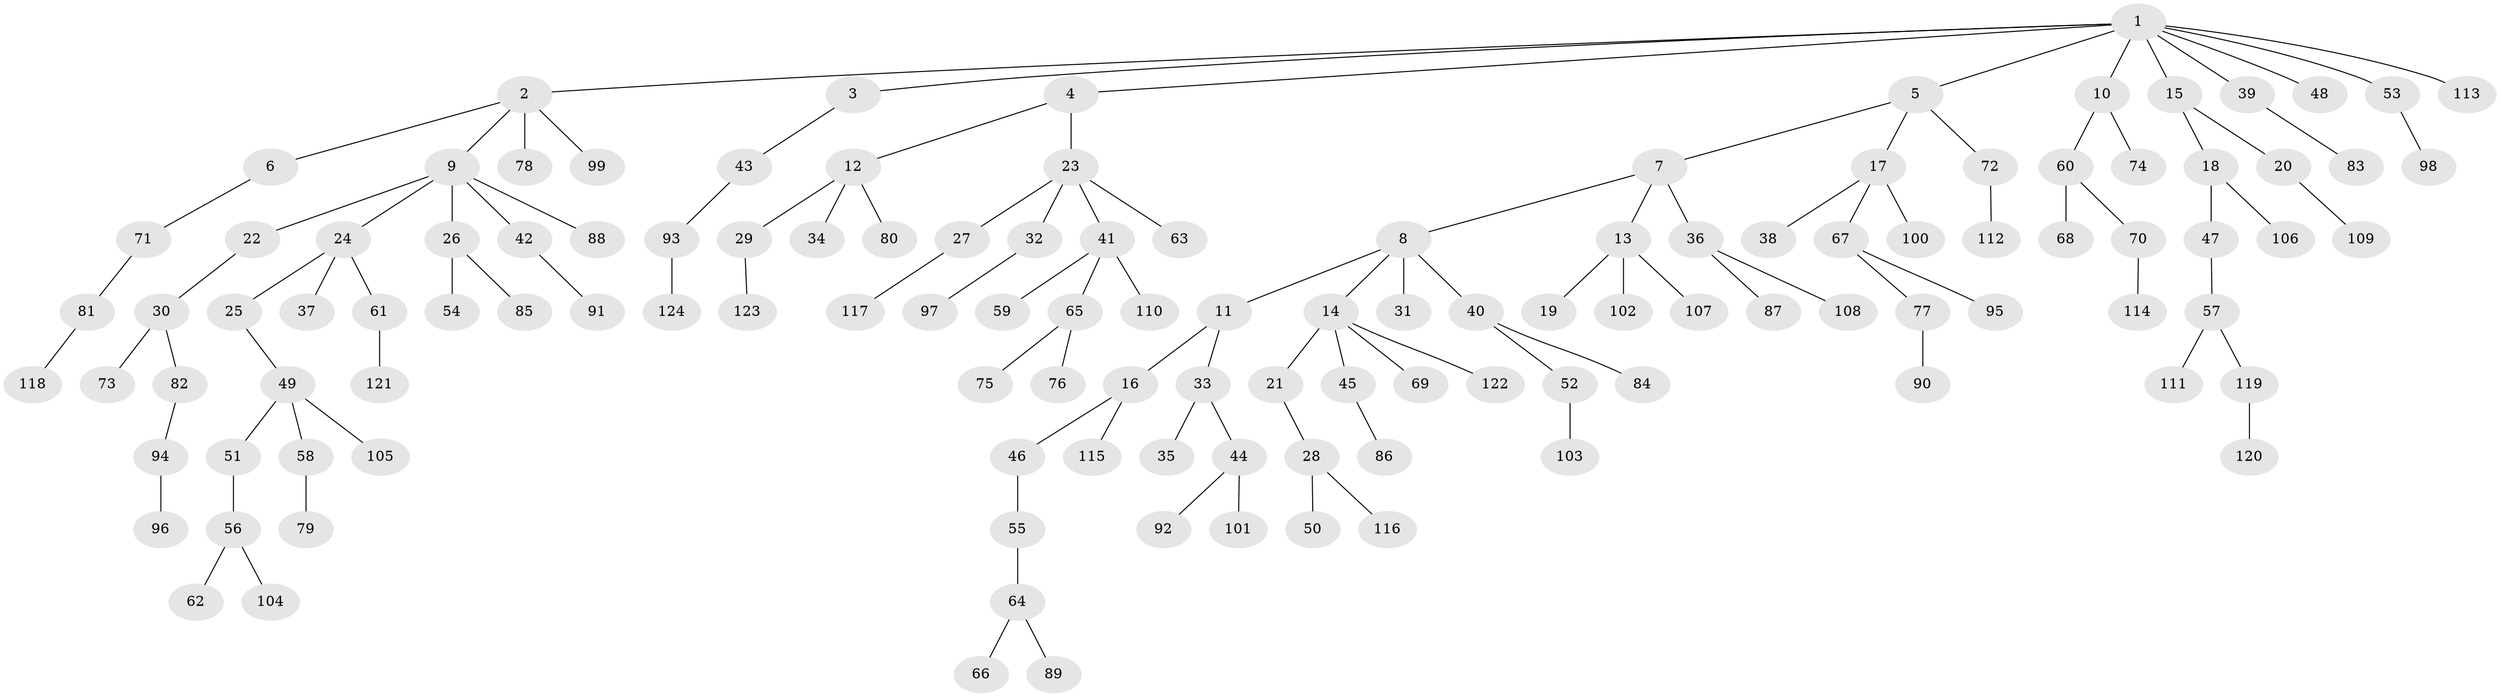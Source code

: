 // coarse degree distribution, {10: 0.011363636363636364, 9: 0.011363636363636364, 2: 0.18181818181818182, 3: 0.125, 6: 0.011363636363636364, 4: 0.06818181818181818, 1: 0.5681818181818182, 5: 0.022727272727272728}
// Generated by graph-tools (version 1.1) at 2025/52/02/27/25 19:52:12]
// undirected, 124 vertices, 123 edges
graph export_dot {
graph [start="1"]
  node [color=gray90,style=filled];
  1;
  2;
  3;
  4;
  5;
  6;
  7;
  8;
  9;
  10;
  11;
  12;
  13;
  14;
  15;
  16;
  17;
  18;
  19;
  20;
  21;
  22;
  23;
  24;
  25;
  26;
  27;
  28;
  29;
  30;
  31;
  32;
  33;
  34;
  35;
  36;
  37;
  38;
  39;
  40;
  41;
  42;
  43;
  44;
  45;
  46;
  47;
  48;
  49;
  50;
  51;
  52;
  53;
  54;
  55;
  56;
  57;
  58;
  59;
  60;
  61;
  62;
  63;
  64;
  65;
  66;
  67;
  68;
  69;
  70;
  71;
  72;
  73;
  74;
  75;
  76;
  77;
  78;
  79;
  80;
  81;
  82;
  83;
  84;
  85;
  86;
  87;
  88;
  89;
  90;
  91;
  92;
  93;
  94;
  95;
  96;
  97;
  98;
  99;
  100;
  101;
  102;
  103;
  104;
  105;
  106;
  107;
  108;
  109;
  110;
  111;
  112;
  113;
  114;
  115;
  116;
  117;
  118;
  119;
  120;
  121;
  122;
  123;
  124;
  1 -- 2;
  1 -- 3;
  1 -- 4;
  1 -- 5;
  1 -- 10;
  1 -- 15;
  1 -- 39;
  1 -- 48;
  1 -- 53;
  1 -- 113;
  2 -- 6;
  2 -- 9;
  2 -- 78;
  2 -- 99;
  3 -- 43;
  4 -- 12;
  4 -- 23;
  5 -- 7;
  5 -- 17;
  5 -- 72;
  6 -- 71;
  7 -- 8;
  7 -- 13;
  7 -- 36;
  8 -- 11;
  8 -- 14;
  8 -- 31;
  8 -- 40;
  9 -- 22;
  9 -- 24;
  9 -- 26;
  9 -- 42;
  9 -- 88;
  10 -- 60;
  10 -- 74;
  11 -- 16;
  11 -- 33;
  12 -- 29;
  12 -- 34;
  12 -- 80;
  13 -- 19;
  13 -- 102;
  13 -- 107;
  14 -- 21;
  14 -- 45;
  14 -- 69;
  14 -- 122;
  15 -- 18;
  15 -- 20;
  16 -- 46;
  16 -- 115;
  17 -- 38;
  17 -- 67;
  17 -- 100;
  18 -- 47;
  18 -- 106;
  20 -- 109;
  21 -- 28;
  22 -- 30;
  23 -- 27;
  23 -- 32;
  23 -- 41;
  23 -- 63;
  24 -- 25;
  24 -- 37;
  24 -- 61;
  25 -- 49;
  26 -- 54;
  26 -- 85;
  27 -- 117;
  28 -- 50;
  28 -- 116;
  29 -- 123;
  30 -- 73;
  30 -- 82;
  32 -- 97;
  33 -- 35;
  33 -- 44;
  36 -- 87;
  36 -- 108;
  39 -- 83;
  40 -- 52;
  40 -- 84;
  41 -- 59;
  41 -- 65;
  41 -- 110;
  42 -- 91;
  43 -- 93;
  44 -- 92;
  44 -- 101;
  45 -- 86;
  46 -- 55;
  47 -- 57;
  49 -- 51;
  49 -- 58;
  49 -- 105;
  51 -- 56;
  52 -- 103;
  53 -- 98;
  55 -- 64;
  56 -- 62;
  56 -- 104;
  57 -- 111;
  57 -- 119;
  58 -- 79;
  60 -- 68;
  60 -- 70;
  61 -- 121;
  64 -- 66;
  64 -- 89;
  65 -- 75;
  65 -- 76;
  67 -- 77;
  67 -- 95;
  70 -- 114;
  71 -- 81;
  72 -- 112;
  77 -- 90;
  81 -- 118;
  82 -- 94;
  93 -- 124;
  94 -- 96;
  119 -- 120;
}
